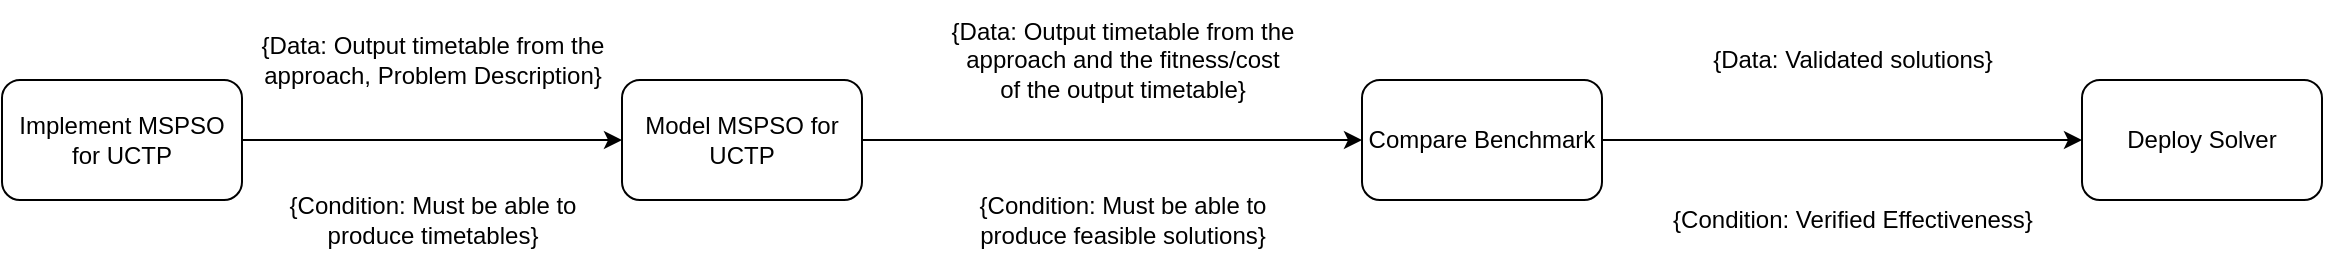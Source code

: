 <mxfile version="13.9.9" type="device"><diagram name="Page-1" id="KSW3HHsDtIgS9ThIUfNu"><mxGraphModel dx="2138" dy="647" grid="1" gridSize="10" guides="1" tooltips="1" connect="1" arrows="1" fold="1" page="1" pageScale="1" pageWidth="1100" pageHeight="850" math="0" shadow="0"><root><mxCell id="0"/><mxCell id="1" parent="0"/><mxCell id="-Og5xfU4yjE_c-Legi1H-5" style="edgeStyle=orthogonalEdgeStyle;rounded=0;orthogonalLoop=1;jettySize=auto;html=1;entryX=0;entryY=0.5;entryDx=0;entryDy=0;" parent="1" source="-Og5xfU4yjE_c-Legi1H-1" target="-Og5xfU4yjE_c-Legi1H-2" edge="1"><mxGeometry relative="1" as="geometry"/></mxCell><mxCell id="-Og5xfU4yjE_c-Legi1H-1" value="Implement MSPSO for UCTP" style="rounded=1;whiteSpace=wrap;html=1;" parent="1" vertex="1"><mxGeometry x="-10" y="280" width="120" height="60" as="geometry"/></mxCell><mxCell id="-Og5xfU4yjE_c-Legi1H-6" style="edgeStyle=orthogonalEdgeStyle;rounded=0;orthogonalLoop=1;jettySize=auto;html=1;" parent="1" source="-Og5xfU4yjE_c-Legi1H-2" target="-Og5xfU4yjE_c-Legi1H-3" edge="1"><mxGeometry relative="1" as="geometry"/></mxCell><mxCell id="-Og5xfU4yjE_c-Legi1H-2" value="Model MSPSO for UCTP" style="rounded=1;whiteSpace=wrap;html=1;" parent="1" vertex="1"><mxGeometry x="300" y="280" width="120" height="60" as="geometry"/></mxCell><mxCell id="V9jpx6jRM2KOkGYsWnNy-1" style="edgeStyle=orthogonalEdgeStyle;rounded=0;orthogonalLoop=1;jettySize=auto;html=1;" edge="1" parent="1" source="-Og5xfU4yjE_c-Legi1H-3" target="-Og5xfU4yjE_c-Legi1H-4"><mxGeometry relative="1" as="geometry"/></mxCell><mxCell id="-Og5xfU4yjE_c-Legi1H-3" value="Compare Benchmark" style="rounded=1;whiteSpace=wrap;html=1;" parent="1" vertex="1"><mxGeometry x="670" y="280" width="120" height="60" as="geometry"/></mxCell><mxCell id="-Og5xfU4yjE_c-Legi1H-4" value="Deploy Solver" style="rounded=1;whiteSpace=wrap;html=1;" parent="1" vertex="1"><mxGeometry x="1030" y="280" width="120" height="60" as="geometry"/></mxCell><mxCell id="-Og5xfU4yjE_c-Legi1H-10" value="{Data: Output timetable from the &lt;br&gt;approach and the fitness/cost &lt;br&gt;of the output timetable}" style="text;html=1;align=center;verticalAlign=middle;resizable=0;points=[];autosize=1;strokeColor=none;fillColor=none;" parent="1" vertex="1"><mxGeometry x="455" y="240" width="190" height="60" as="geometry"/></mxCell><mxCell id="-Og5xfU4yjE_c-Legi1H-12" value="{Condition: Must be able to &lt;br&gt;produce timetables}" style="text;html=1;align=center;verticalAlign=middle;resizable=0;points=[];autosize=1;strokeColor=none;fillColor=none;" parent="1" vertex="1"><mxGeometry x="120" y="330" width="170" height="40" as="geometry"/></mxCell><mxCell id="-Og5xfU4yjE_c-Legi1H-13" value="{Data: Output timetable from the &lt;br&gt;approach, Problem Description}" style="text;html=1;align=center;verticalAlign=middle;resizable=0;points=[];autosize=1;strokeColor=none;fillColor=none;" parent="1" vertex="1"><mxGeometry x="110" y="255" width="190" height="30" as="geometry"/></mxCell><mxCell id="-Og5xfU4yjE_c-Legi1H-15" value="{Condition: Must be able to &lt;br&gt;produce feasible solutions}" style="text;html=1;align=center;verticalAlign=middle;resizable=0;points=[];autosize=1;strokeColor=none;fillColor=none;" parent="1" vertex="1"><mxGeometry x="465" y="330" width="170" height="40" as="geometry"/></mxCell><mxCell id="-Og5xfU4yjE_c-Legi1H-19" value="{Data: Validated solutions}" style="text;html=1;align=center;verticalAlign=middle;resizable=0;points=[];autosize=1;strokeColor=none;fillColor=none;" parent="1" vertex="1"><mxGeometry x="835" y="260" width="160" height="20" as="geometry"/></mxCell><mxCell id="-Og5xfU4yjE_c-Legi1H-20" value="{Condition: Verified Effectiveness}" style="text;html=1;align=center;verticalAlign=middle;resizable=0;points=[];autosize=1;strokeColor=none;fillColor=none;" parent="1" vertex="1"><mxGeometry x="815" y="340" width="200" height="20" as="geometry"/></mxCell></root></mxGraphModel></diagram></mxfile>